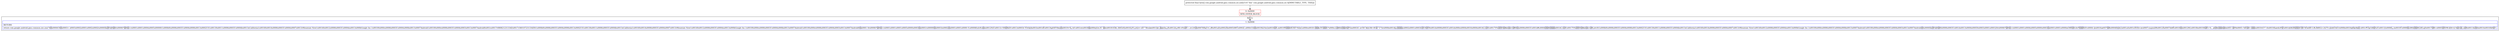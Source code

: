 digraph "CFG forcom.google.android.gms.common.zzi.zzd()[B" {
subgraph cluster_Region_564799583 {
label = "R(1:1)";
node [shape=record,color=blue];
Node_1 [shape=record,label="{1\:\ 0x0006|RETURN\l|return com.google.android.gms.common.zze.zza(\"0u0004C0u0003+ u0003u0002u0001u0002u0002tu0000ÂàFdJ00ru0006t*H÷ru0001u0001u0004u0005u00000t1u000b0tu0006u0003Uu0004u0006u0013u0002US1u00130u0011u0006u0003Uu0004bu0013nCalifornia1u00160u0014u0006u0003Uu0004u0007u0013rMountain View1u00140u0012u0006u0003Uu0004nu0013u000bGoogle Inc.1u00100u000eu0006u0003Uu0004u000bu0013u0007Android1u00100u000eu0006u0003Uu0004u0003u0013u0007Android0u001eu0017r080821231334Zu0017r360107231334Z0t1u000b0tu0006u0003Uu0004u0006u0013u0002US1u00130u0011u0006u0003Uu0004bu0013nCalifornia1u00160u0014u0006u0003Uu0004u0007u0013rMountain View1u00140u0012u0006u0003Uu0004nu0013u000bGoogle Inc.1u00100u000eu0006u0003Uu0004u000bu0013u0007Android1u00100u000eu0006u0003Uu0004u0003u0013u0007Android0u0001 0ru0006t*H÷ru0001u0001u0001u0005u0000u0003u0001ru00000u0001bu0002u0001u0001u0000«V.u0000Ø;¢b®nou0012N)Úu0011ò«VÐXâÌ©u0013u0003é·TÓrö@§u001bu001dËu0013tgbNFV§wju0019=²å¿·$©u001ewu0018u000ejG¤;3Ù`wu00181EÌß\{.XftÉáV[u001fLjYU¿òQ¦=«ùÅ'\"\"Rèuäøu0015Jd_qhÀ±¿Æu0012ê¿xWi»4ªyÜ~.¢vL®u0007ØÁqT×î_d¥u001aD¦u0002ÂIu0005AWÜu0002Í_u000eUûïu0019ûã'ð±Qu0016Å ou0019ÑõÄÛÂÖ¹?hÌ)yÇu000eu0018«k;ÕÛU*u000e;LßXûíÁº5àu0003Á´±rÒD¨î$ÿý38r«R!^Ú°üru000bu0014[j¡yu0002u0001u0003£Ù0Ö0u001du0006u0003Uu001du000eu0004u0016u0004u0014Ç\}Â!u0017V%Óßkãä×¥0¦u0006u0003Uu001d#u00040u0014Ç\}Â!u0017V%Óßkãä×¥¡x¤v0t1u000b0tu0006u0003Uu0004u0006u0013u0002US1u00130u0011u0006u0003Uu0004bu0013nCalifornia1u00160u0014u0006u0003Uu0004u0007u0013rMountain View1u00140u0012u0006u0003Uu0004nu0013u000bGoogle Inc.1u00100u000eu0006u0003Uu0004u000bu0013u0007Android1u00100u000eu0006u0003Uu0004u0003u0013u0007Androidtu0000ÂàFdJ00fu0006u0003Uu001du0013u0004u00050u0003u0001u0001ÿ0ru0006t*H÷ru0001u0001u0004u0005u0000u0003u0001u0001u0000mÒRÎï0,6nªÎÏòÌ©u0004»]zu0016aø®F²Bu0004ÐÿJhÇíu001aSu001eÄYZb\<æu0007c±g)zzãWu0012Äu0007òbðËu0010)u0012M\{u0010bu0019ÀÊ\>³ù­_¸qï&âñmDÈÙ l²ðu0005»?âËD~su0010v­E³?`têu0019Áaæ&Aª'u001dýR(ÅÅ]ÛE'XÖaöÌfÌ·5.BLÄ6R52÷2Q7Y\<JãAôÛAíÚru000bu0010q§Ä@ðþ u001c¶'ÊgCiÐ½\/Ùu0011ÿu0006Í¿,úu0010Üu000f:ãWbHÇïÆLqDu0017B÷u0005ÉÞW:õ[9r×ý¹A1]_u0u0011&ÿbu0014u0010Ài0\")\l}"];
}
Node_0 [shape=record,color=red,label="{0\:\ 0x0000|MTH_ENTER_BLOCK\l}"];
MethodNode[shape=record,label="{protected final byte[] com.google.android.gms.common.zzi.zzd((r1v0 'this' com.google.android.gms.common.zzi A[IMMUTABLE_TYPE, THIS])) }"];
MethodNode -> Node_0;
Node_0 -> Node_1;
}

